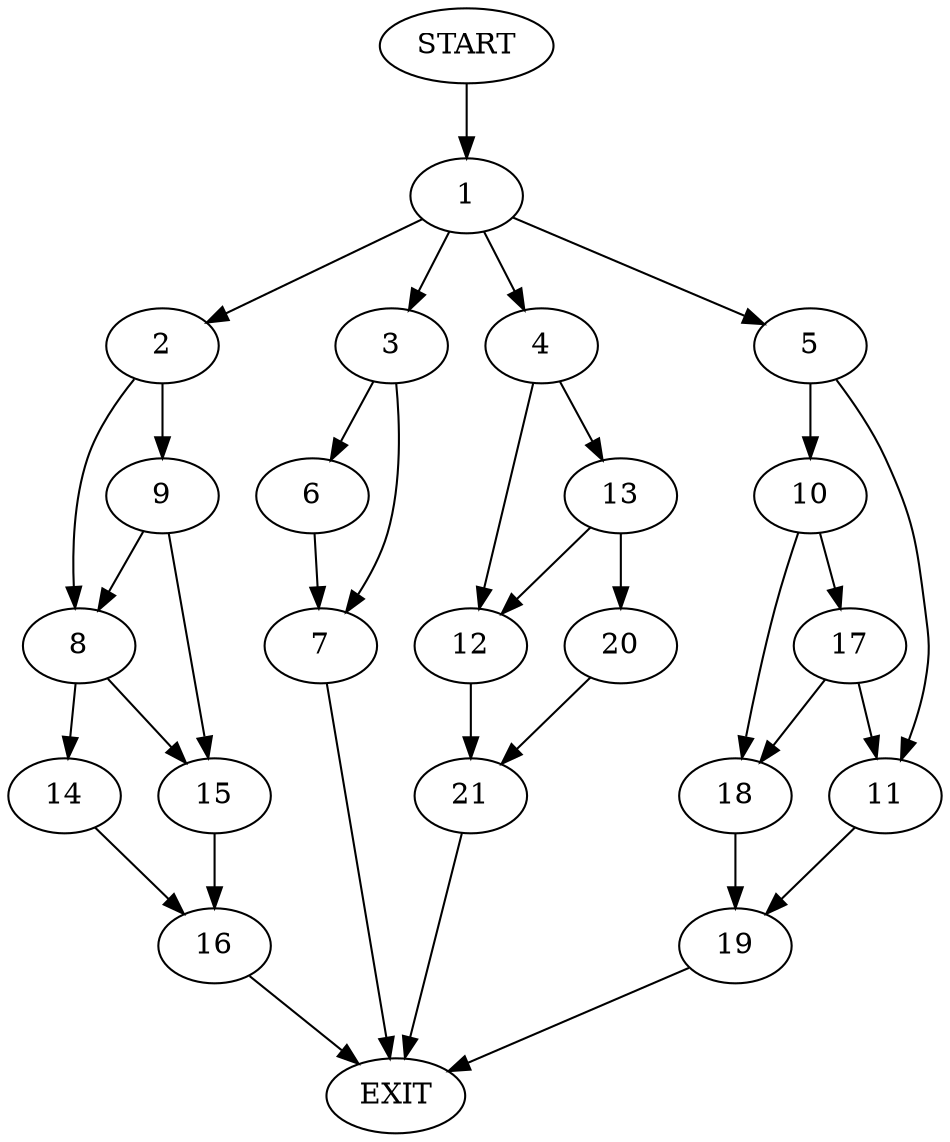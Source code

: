 digraph {
0 [label="START"]
22 [label="EXIT"]
0 -> 1
1 -> 2
1 -> 3
1 -> 4
1 -> 5
3 -> 6
3 -> 7
2 -> 8
2 -> 9
5 -> 10
5 -> 11
4 -> 12
4 -> 13
8 -> 14
8 -> 15
9 -> 15
9 -> 8
15 -> 16
14 -> 16
16 -> 22
10 -> 17
10 -> 18
11 -> 19
17 -> 18
17 -> 11
18 -> 19
19 -> 22
7 -> 22
6 -> 7
13 -> 20
13 -> 12
12 -> 21
20 -> 21
21 -> 22
}
